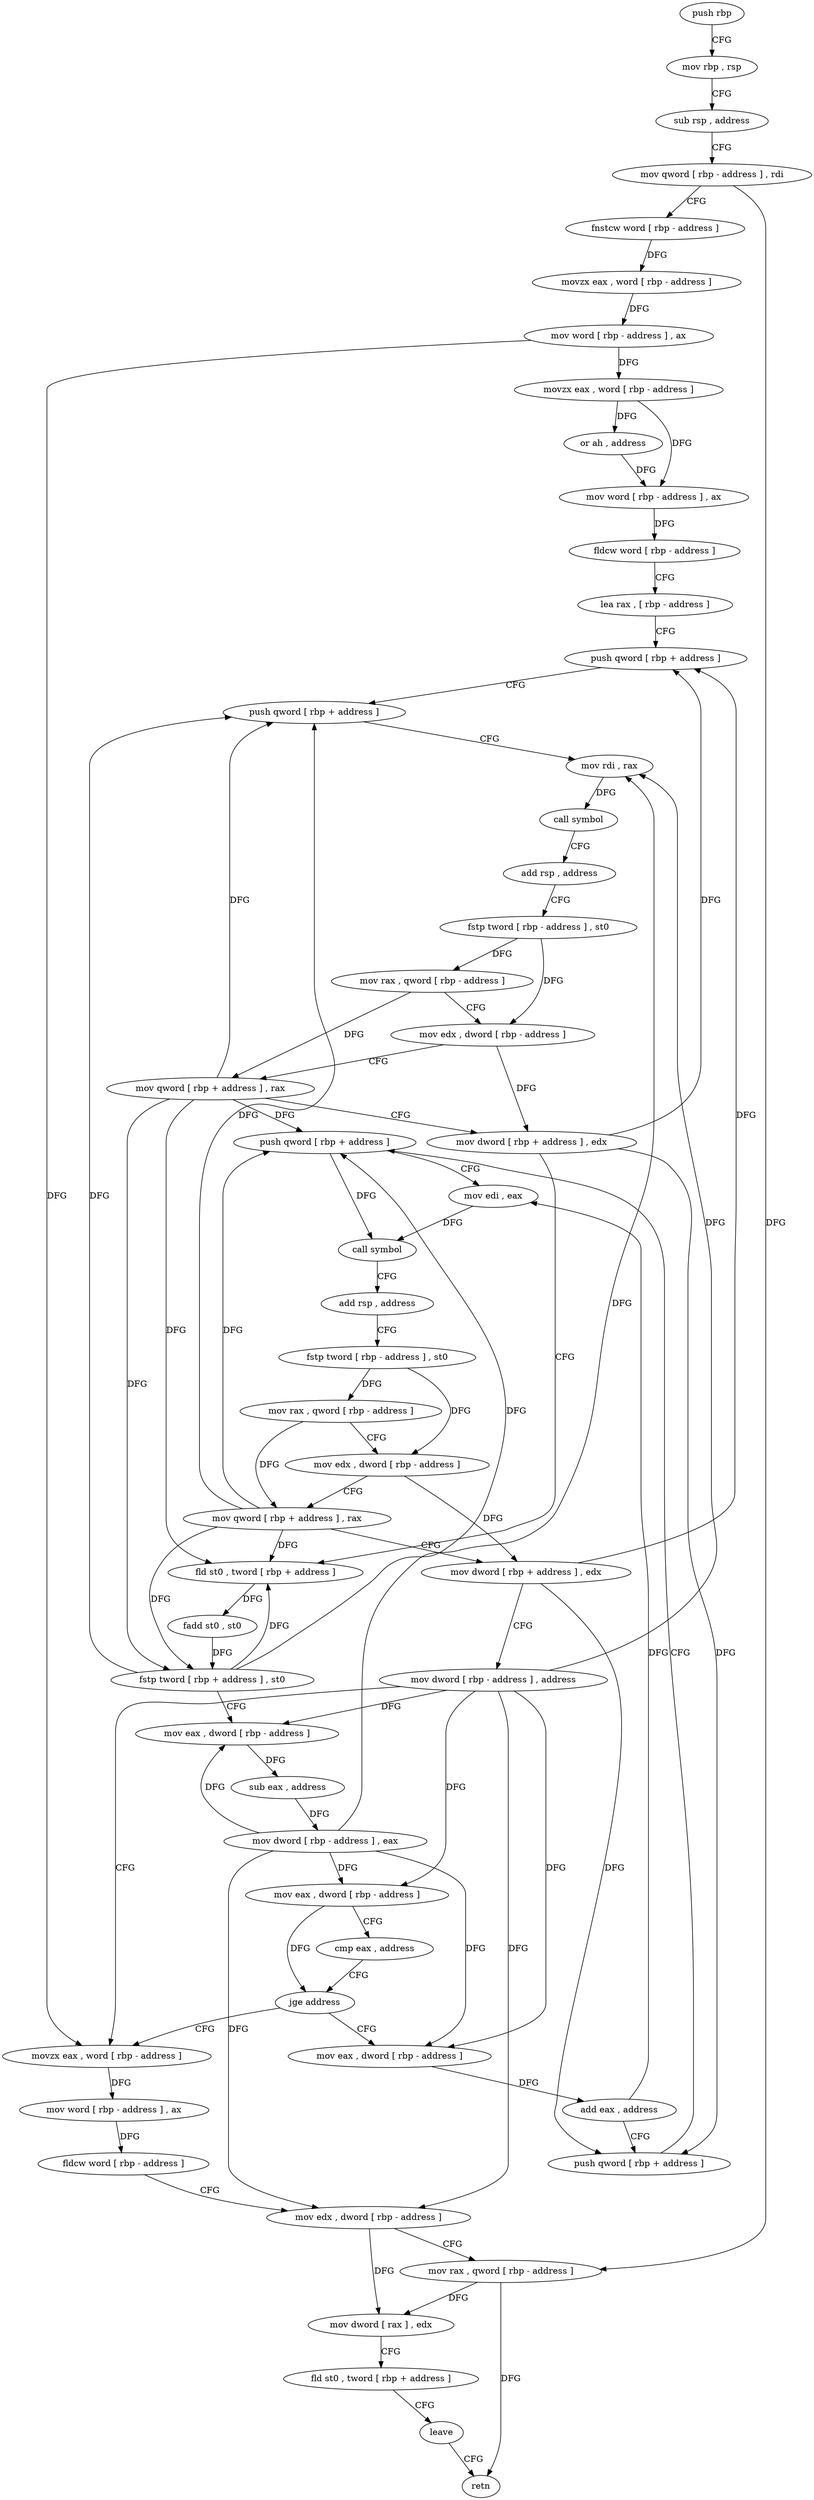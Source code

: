 digraph "func" {
"279023" [label = "push rbp" ]
"279024" [label = "mov rbp , rsp" ]
"279027" [label = "sub rsp , address" ]
"279031" [label = "mov qword [ rbp - address ] , rdi" ]
"279035" [label = "fnstcw word [ rbp - address ]" ]
"279038" [label = "movzx eax , word [ rbp - address ]" ]
"279042" [label = "mov word [ rbp - address ] , ax" ]
"279046" [label = "movzx eax , word [ rbp - address ]" ]
"279050" [label = "or ah , address" ]
"279053" [label = "mov word [ rbp - address ] , ax" ]
"279057" [label = "fldcw word [ rbp - address ]" ]
"279060" [label = "lea rax , [ rbp - address ]" ]
"279064" [label = "push qword [ rbp + address ]" ]
"279067" [label = "push qword [ rbp + address ]" ]
"279070" [label = "mov rdi , rax" ]
"279073" [label = "call symbol" ]
"279078" [label = "add rsp , address" ]
"279082" [label = "fstp tword [ rbp - address ] , st0" ]
"279085" [label = "mov rax , qword [ rbp - address ]" ]
"279089" [label = "mov edx , dword [ rbp - address ]" ]
"279092" [label = "mov qword [ rbp + address ] , rax" ]
"279096" [label = "mov dword [ rbp + address ] , edx" ]
"279099" [label = "fld st0 , tword [ rbp + address ]" ]
"279102" [label = "fadd st0 , st0" ]
"279104" [label = "fstp tword [ rbp + address ] , st0" ]
"279107" [label = "mov eax , dword [ rbp - address ]" ]
"279110" [label = "sub eax , address" ]
"279113" [label = "mov dword [ rbp - address ] , eax" ]
"279116" [label = "mov eax , dword [ rbp - address ]" ]
"279119" [label = "cmp eax , address" ]
"279124" [label = "jge address" ]
"279175" [label = "movzx eax , word [ rbp - address ]" ]
"279126" [label = "mov eax , dword [ rbp - address ]" ]
"279179" [label = "mov word [ rbp - address ] , ax" ]
"279183" [label = "fldcw word [ rbp - address ]" ]
"279186" [label = "mov edx , dword [ rbp - address ]" ]
"279189" [label = "mov rax , qword [ rbp - address ]" ]
"279193" [label = "mov dword [ rax ] , edx" ]
"279195" [label = "fld st0 , tword [ rbp + address ]" ]
"279198" [label = "leave" ]
"279199" [label = "retn" ]
"279129" [label = "add eax , address" ]
"279134" [label = "push qword [ rbp + address ]" ]
"279137" [label = "push qword [ rbp + address ]" ]
"279140" [label = "mov edi , eax" ]
"279142" [label = "call symbol" ]
"279147" [label = "add rsp , address" ]
"279151" [label = "fstp tword [ rbp - address ] , st0" ]
"279154" [label = "mov rax , qword [ rbp - address ]" ]
"279158" [label = "mov edx , dword [ rbp - address ]" ]
"279161" [label = "mov qword [ rbp + address ] , rax" ]
"279165" [label = "mov dword [ rbp + address ] , edx" ]
"279168" [label = "mov dword [ rbp - address ] , address" ]
"279023" -> "279024" [ label = "CFG" ]
"279024" -> "279027" [ label = "CFG" ]
"279027" -> "279031" [ label = "CFG" ]
"279031" -> "279035" [ label = "CFG" ]
"279031" -> "279189" [ label = "DFG" ]
"279035" -> "279038" [ label = "DFG" ]
"279038" -> "279042" [ label = "DFG" ]
"279042" -> "279046" [ label = "DFG" ]
"279042" -> "279175" [ label = "DFG" ]
"279046" -> "279050" [ label = "DFG" ]
"279046" -> "279053" [ label = "DFG" ]
"279050" -> "279053" [ label = "DFG" ]
"279053" -> "279057" [ label = "DFG" ]
"279057" -> "279060" [ label = "CFG" ]
"279060" -> "279064" [ label = "CFG" ]
"279064" -> "279067" [ label = "CFG" ]
"279067" -> "279070" [ label = "CFG" ]
"279070" -> "279073" [ label = "DFG" ]
"279073" -> "279078" [ label = "CFG" ]
"279078" -> "279082" [ label = "CFG" ]
"279082" -> "279085" [ label = "DFG" ]
"279082" -> "279089" [ label = "DFG" ]
"279085" -> "279089" [ label = "CFG" ]
"279085" -> "279092" [ label = "DFG" ]
"279089" -> "279092" [ label = "CFG" ]
"279089" -> "279096" [ label = "DFG" ]
"279092" -> "279096" [ label = "CFG" ]
"279092" -> "279067" [ label = "DFG" ]
"279092" -> "279099" [ label = "DFG" ]
"279092" -> "279104" [ label = "DFG" ]
"279092" -> "279137" [ label = "DFG" ]
"279096" -> "279099" [ label = "CFG" ]
"279096" -> "279064" [ label = "DFG" ]
"279096" -> "279134" [ label = "DFG" ]
"279099" -> "279102" [ label = "DFG" ]
"279102" -> "279104" [ label = "DFG" ]
"279104" -> "279107" [ label = "CFG" ]
"279104" -> "279067" [ label = "DFG" ]
"279104" -> "279099" [ label = "DFG" ]
"279104" -> "279137" [ label = "DFG" ]
"279107" -> "279110" [ label = "DFG" ]
"279110" -> "279113" [ label = "DFG" ]
"279113" -> "279116" [ label = "DFG" ]
"279113" -> "279070" [ label = "DFG" ]
"279113" -> "279107" [ label = "DFG" ]
"279113" -> "279186" [ label = "DFG" ]
"279113" -> "279126" [ label = "DFG" ]
"279116" -> "279119" [ label = "CFG" ]
"279116" -> "279124" [ label = "DFG" ]
"279119" -> "279124" [ label = "CFG" ]
"279124" -> "279175" [ label = "CFG" ]
"279124" -> "279126" [ label = "CFG" ]
"279175" -> "279179" [ label = "DFG" ]
"279126" -> "279129" [ label = "DFG" ]
"279179" -> "279183" [ label = "DFG" ]
"279183" -> "279186" [ label = "CFG" ]
"279186" -> "279189" [ label = "CFG" ]
"279186" -> "279193" [ label = "DFG" ]
"279189" -> "279193" [ label = "DFG" ]
"279189" -> "279199" [ label = "DFG" ]
"279193" -> "279195" [ label = "CFG" ]
"279195" -> "279198" [ label = "CFG" ]
"279198" -> "279199" [ label = "CFG" ]
"279129" -> "279134" [ label = "CFG" ]
"279129" -> "279140" [ label = "DFG" ]
"279134" -> "279137" [ label = "CFG" ]
"279137" -> "279140" [ label = "CFG" ]
"279137" -> "279142" [ label = "DFG" ]
"279140" -> "279142" [ label = "DFG" ]
"279142" -> "279147" [ label = "CFG" ]
"279147" -> "279151" [ label = "CFG" ]
"279151" -> "279154" [ label = "DFG" ]
"279151" -> "279158" [ label = "DFG" ]
"279154" -> "279158" [ label = "CFG" ]
"279154" -> "279161" [ label = "DFG" ]
"279158" -> "279161" [ label = "CFG" ]
"279158" -> "279165" [ label = "DFG" ]
"279161" -> "279165" [ label = "CFG" ]
"279161" -> "279067" [ label = "DFG" ]
"279161" -> "279099" [ label = "DFG" ]
"279161" -> "279137" [ label = "DFG" ]
"279161" -> "279104" [ label = "DFG" ]
"279165" -> "279168" [ label = "CFG" ]
"279165" -> "279064" [ label = "DFG" ]
"279165" -> "279134" [ label = "DFG" ]
"279168" -> "279175" [ label = "CFG" ]
"279168" -> "279070" [ label = "DFG" ]
"279168" -> "279107" [ label = "DFG" ]
"279168" -> "279116" [ label = "DFG" ]
"279168" -> "279186" [ label = "DFG" ]
"279168" -> "279126" [ label = "DFG" ]
}
